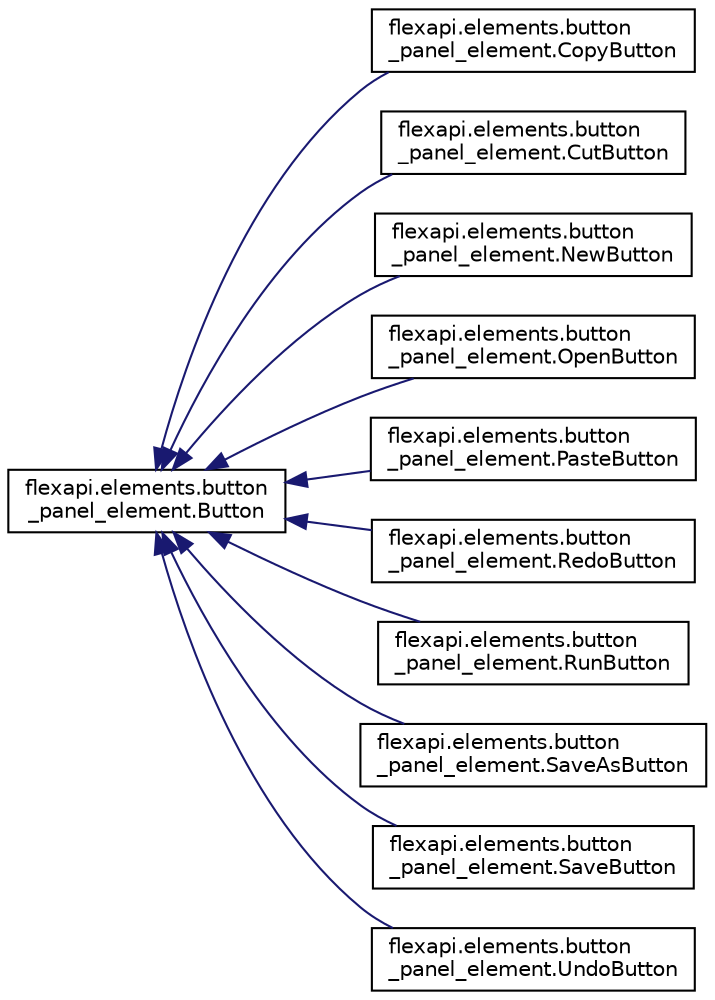digraph "Graphical Class Hierarchy"
{
  edge [fontname="Helvetica",fontsize="10",labelfontname="Helvetica",labelfontsize="10"];
  node [fontname="Helvetica",fontsize="10",shape=record];
  rankdir="LR";
  Node1 [label="flexapi.elements.button\l_panel_element.Button",height=0.2,width=0.4,color="black", fillcolor="white", style="filled",URL="$classflexapi_1_1elements_1_1button__panel__element_1_1_button.html"];
  Node1 -> Node2 [dir="back",color="midnightblue",fontsize="10",style="solid",fontname="Helvetica"];
  Node2 [label="flexapi.elements.button\l_panel_element.CopyButton",height=0.2,width=0.4,color="black", fillcolor="white", style="filled",URL="$classflexapi_1_1elements_1_1button__panel__element_1_1_copy_button.html"];
  Node1 -> Node3 [dir="back",color="midnightblue",fontsize="10",style="solid",fontname="Helvetica"];
  Node3 [label="flexapi.elements.button\l_panel_element.CutButton",height=0.2,width=0.4,color="black", fillcolor="white", style="filled",URL="$classflexapi_1_1elements_1_1button__panel__element_1_1_cut_button.html"];
  Node1 -> Node4 [dir="back",color="midnightblue",fontsize="10",style="solid",fontname="Helvetica"];
  Node4 [label="flexapi.elements.button\l_panel_element.NewButton",height=0.2,width=0.4,color="black", fillcolor="white", style="filled",URL="$classflexapi_1_1elements_1_1button__panel__element_1_1_new_button.html"];
  Node1 -> Node5 [dir="back",color="midnightblue",fontsize="10",style="solid",fontname="Helvetica"];
  Node5 [label="flexapi.elements.button\l_panel_element.OpenButton",height=0.2,width=0.4,color="black", fillcolor="white", style="filled",URL="$classflexapi_1_1elements_1_1button__panel__element_1_1_open_button.html"];
  Node1 -> Node6 [dir="back",color="midnightblue",fontsize="10",style="solid",fontname="Helvetica"];
  Node6 [label="flexapi.elements.button\l_panel_element.PasteButton",height=0.2,width=0.4,color="black", fillcolor="white", style="filled",URL="$classflexapi_1_1elements_1_1button__panel__element_1_1_paste_button.html"];
  Node1 -> Node7 [dir="back",color="midnightblue",fontsize="10",style="solid",fontname="Helvetica"];
  Node7 [label="flexapi.elements.button\l_panel_element.RedoButton",height=0.2,width=0.4,color="black", fillcolor="white", style="filled",URL="$classflexapi_1_1elements_1_1button__panel__element_1_1_redo_button.html"];
  Node1 -> Node8 [dir="back",color="midnightblue",fontsize="10",style="solid",fontname="Helvetica"];
  Node8 [label="flexapi.elements.button\l_panel_element.RunButton",height=0.2,width=0.4,color="black", fillcolor="white", style="filled",URL="$classflexapi_1_1elements_1_1button__panel__element_1_1_run_button.html"];
  Node1 -> Node9 [dir="back",color="midnightblue",fontsize="10",style="solid",fontname="Helvetica"];
  Node9 [label="flexapi.elements.button\l_panel_element.SaveAsButton",height=0.2,width=0.4,color="black", fillcolor="white", style="filled",URL="$classflexapi_1_1elements_1_1button__panel__element_1_1_save_as_button.html"];
  Node1 -> Node10 [dir="back",color="midnightblue",fontsize="10",style="solid",fontname="Helvetica"];
  Node10 [label="flexapi.elements.button\l_panel_element.SaveButton",height=0.2,width=0.4,color="black", fillcolor="white", style="filled",URL="$classflexapi_1_1elements_1_1button__panel__element_1_1_save_button.html"];
  Node1 -> Node11 [dir="back",color="midnightblue",fontsize="10",style="solid",fontname="Helvetica"];
  Node11 [label="flexapi.elements.button\l_panel_element.UndoButton",height=0.2,width=0.4,color="black", fillcolor="white", style="filled",URL="$classflexapi_1_1elements_1_1button__panel__element_1_1_undo_button.html"];
}
